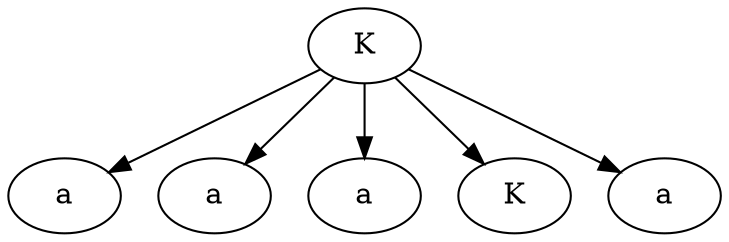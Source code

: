 digraph G {
	0[label="K"]
	1[label="a"]
	2[label="a"]
	3[label="a"]
	4[label="K"]
	5[label="a"]
	0->1
	0->2
	0->3
	0->4
	0->5

}